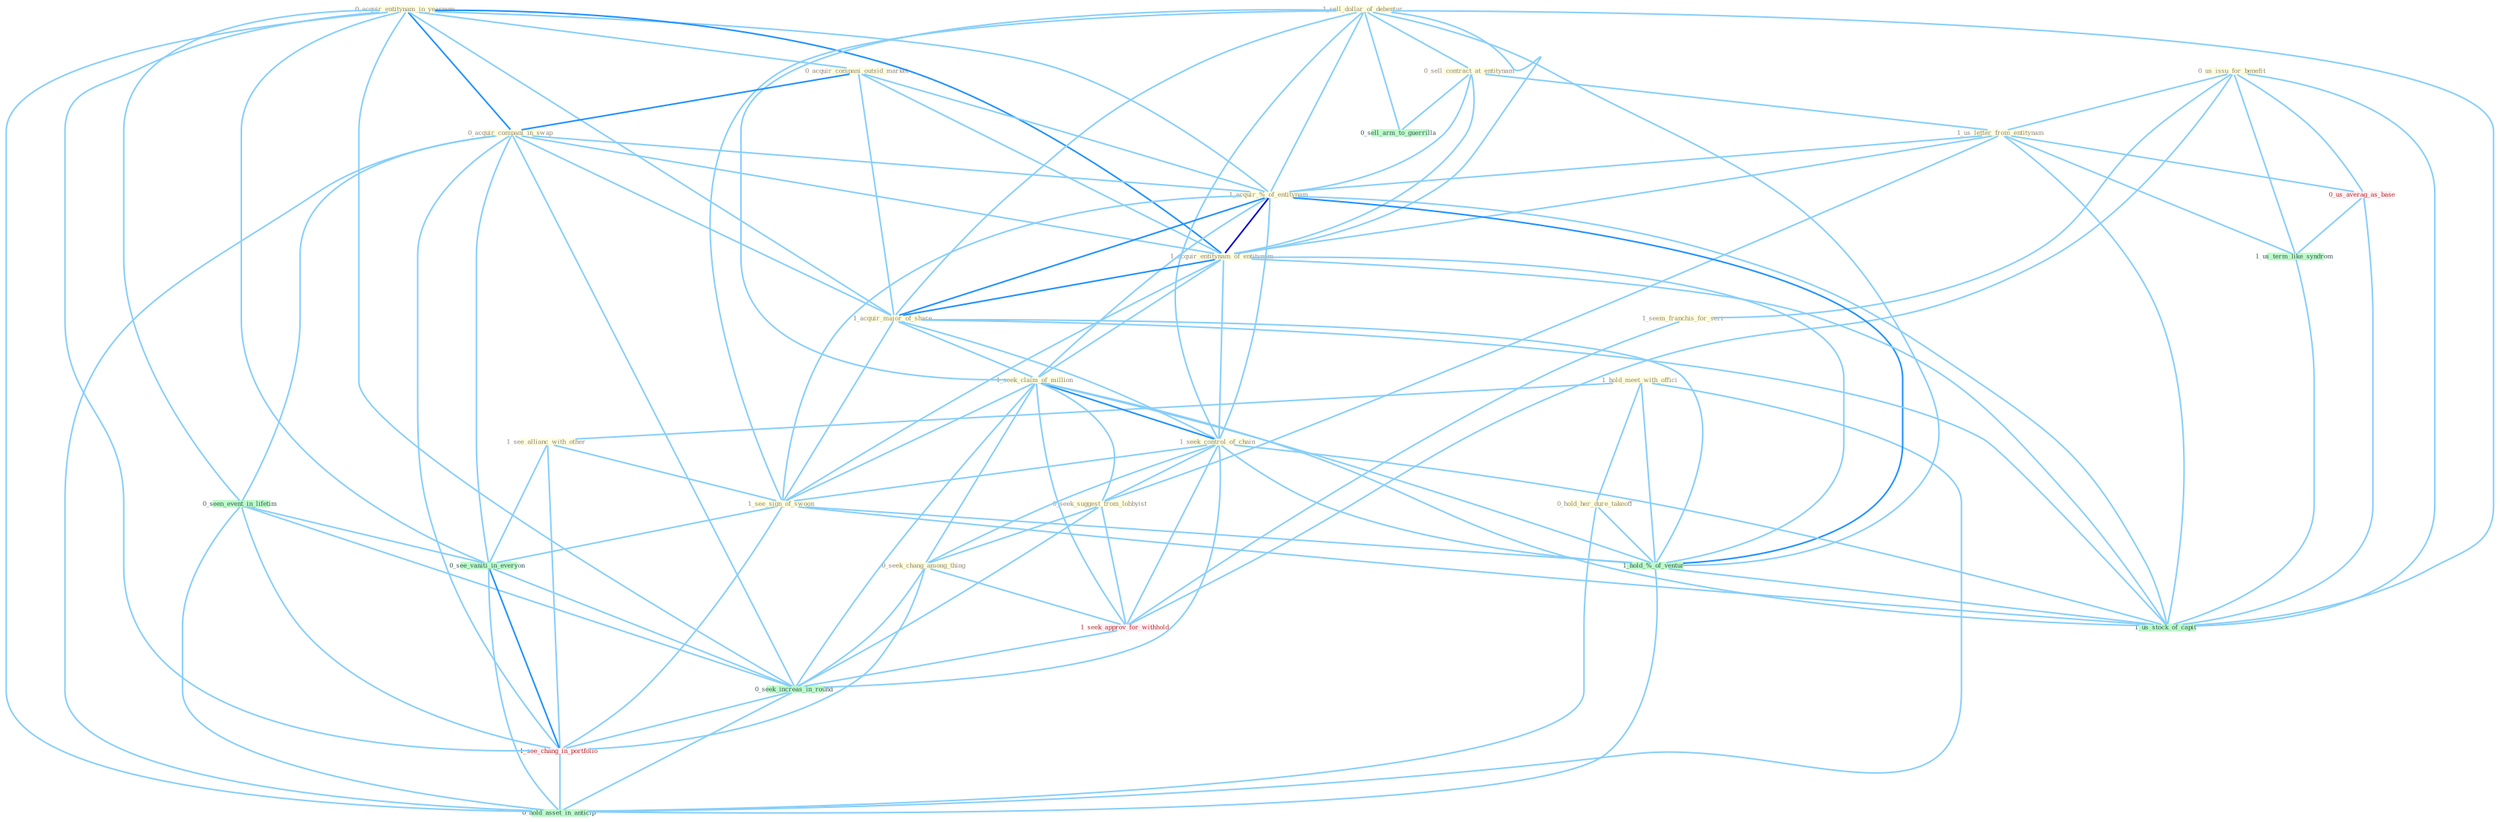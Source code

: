 Graph G{ 
    node
    [shape=polygon,style=filled,width=.5,height=.06,color="#BDFCC9",fixedsize=true,fontsize=4,
    fontcolor="#2f4f4f"];
    {node
    [color="#ffffe0", fontcolor="#8b7d6b"] "1_hold_meet_with_offici " "0_acquir_entitynam_in_yearnum " "1_sell_dollar_of_debentur " "0_acquir_compani_outsid_market " "0_us_issu_for_benefit " "0_acquir_compani_in_swap " "0_sell_contract_at_entitynam " "0_hold_her_dure_takeoff " "1_us_letter_from_entitynam " "1_acquir_%_of_entitynam " "1_see_allianc_with_other " "1_acquir_entitynam_of_entitynam " "1_acquir_major_of_share " "1_seek_claim_of_million " "1_seek_control_of_chain " "1_seem_franchis_for_seri " "1_see_sign_of_swoon " "0_seek_suggest_from_lobbyist " "0_seek_chang_among_thing "}
{node [color="#fff0f5", fontcolor="#b22222"] "0_us_averag_as_base " "1_seek_approv_for_withhold " "1_see_chang_in_portfolio "}
edge [color="#B0E2FF"];

	"1_hold_meet_with_offici " -- "0_hold_her_dure_takeoff " [w="1", color="#87cefa" ];
	"1_hold_meet_with_offici " -- "1_see_allianc_with_other " [w="1", color="#87cefa" ];
	"1_hold_meet_with_offici " -- "1_hold_%_of_ventur " [w="1", color="#87cefa" ];
	"1_hold_meet_with_offici " -- "0_hold_asset_in_anticip " [w="1", color="#87cefa" ];
	"0_acquir_entitynam_in_yearnum " -- "0_acquir_compani_outsid_market " [w="1", color="#87cefa" ];
	"0_acquir_entitynam_in_yearnum " -- "0_acquir_compani_in_swap " [w="2", color="#1e90ff" , len=0.8];
	"0_acquir_entitynam_in_yearnum " -- "1_acquir_%_of_entitynam " [w="1", color="#87cefa" ];
	"0_acquir_entitynam_in_yearnum " -- "1_acquir_entitynam_of_entitynam " [w="2", color="#1e90ff" , len=0.8];
	"0_acquir_entitynam_in_yearnum " -- "1_acquir_major_of_share " [w="1", color="#87cefa" ];
	"0_acquir_entitynam_in_yearnum " -- "0_seen_event_in_lifetim " [w="1", color="#87cefa" ];
	"0_acquir_entitynam_in_yearnum " -- "0_see_vaniti_in_everyon " [w="1", color="#87cefa" ];
	"0_acquir_entitynam_in_yearnum " -- "0_seek_increas_in_round " [w="1", color="#87cefa" ];
	"0_acquir_entitynam_in_yearnum " -- "1_see_chang_in_portfolio " [w="1", color="#87cefa" ];
	"0_acquir_entitynam_in_yearnum " -- "0_hold_asset_in_anticip " [w="1", color="#87cefa" ];
	"1_sell_dollar_of_debentur " -- "0_sell_contract_at_entitynam " [w="1", color="#87cefa" ];
	"1_sell_dollar_of_debentur " -- "1_acquir_%_of_entitynam " [w="1", color="#87cefa" ];
	"1_sell_dollar_of_debentur " -- "1_acquir_entitynam_of_entitynam " [w="1", color="#87cefa" ];
	"1_sell_dollar_of_debentur " -- "1_acquir_major_of_share " [w="1", color="#87cefa" ];
	"1_sell_dollar_of_debentur " -- "1_seek_claim_of_million " [w="1", color="#87cefa" ];
	"1_sell_dollar_of_debentur " -- "1_seek_control_of_chain " [w="1", color="#87cefa" ];
	"1_sell_dollar_of_debentur " -- "1_see_sign_of_swoon " [w="1", color="#87cefa" ];
	"1_sell_dollar_of_debentur " -- "1_hold_%_of_ventur " [w="1", color="#87cefa" ];
	"1_sell_dollar_of_debentur " -- "0_sell_arm_to_guerrilla " [w="1", color="#87cefa" ];
	"1_sell_dollar_of_debentur " -- "1_us_stock_of_capit " [w="1", color="#87cefa" ];
	"0_acquir_compani_outsid_market " -- "0_acquir_compani_in_swap " [w="2", color="#1e90ff" , len=0.8];
	"0_acquir_compani_outsid_market " -- "1_acquir_%_of_entitynam " [w="1", color="#87cefa" ];
	"0_acquir_compani_outsid_market " -- "1_acquir_entitynam_of_entitynam " [w="1", color="#87cefa" ];
	"0_acquir_compani_outsid_market " -- "1_acquir_major_of_share " [w="1", color="#87cefa" ];
	"0_us_issu_for_benefit " -- "1_us_letter_from_entitynam " [w="1", color="#87cefa" ];
	"0_us_issu_for_benefit " -- "1_seem_franchis_for_seri " [w="1", color="#87cefa" ];
	"0_us_issu_for_benefit " -- "0_us_averag_as_base " [w="1", color="#87cefa" ];
	"0_us_issu_for_benefit " -- "1_us_term_like_syndrom " [w="1", color="#87cefa" ];
	"0_us_issu_for_benefit " -- "1_seek_approv_for_withhold " [w="1", color="#87cefa" ];
	"0_us_issu_for_benefit " -- "1_us_stock_of_capit " [w="1", color="#87cefa" ];
	"0_acquir_compani_in_swap " -- "1_acquir_%_of_entitynam " [w="1", color="#87cefa" ];
	"0_acquir_compani_in_swap " -- "1_acquir_entitynam_of_entitynam " [w="1", color="#87cefa" ];
	"0_acquir_compani_in_swap " -- "1_acquir_major_of_share " [w="1", color="#87cefa" ];
	"0_acquir_compani_in_swap " -- "0_seen_event_in_lifetim " [w="1", color="#87cefa" ];
	"0_acquir_compani_in_swap " -- "0_see_vaniti_in_everyon " [w="1", color="#87cefa" ];
	"0_acquir_compani_in_swap " -- "0_seek_increas_in_round " [w="1", color="#87cefa" ];
	"0_acquir_compani_in_swap " -- "1_see_chang_in_portfolio " [w="1", color="#87cefa" ];
	"0_acquir_compani_in_swap " -- "0_hold_asset_in_anticip " [w="1", color="#87cefa" ];
	"0_sell_contract_at_entitynam " -- "1_us_letter_from_entitynam " [w="1", color="#87cefa" ];
	"0_sell_contract_at_entitynam " -- "1_acquir_%_of_entitynam " [w="1", color="#87cefa" ];
	"0_sell_contract_at_entitynam " -- "1_acquir_entitynam_of_entitynam " [w="1", color="#87cefa" ];
	"0_sell_contract_at_entitynam " -- "0_sell_arm_to_guerrilla " [w="1", color="#87cefa" ];
	"0_hold_her_dure_takeoff " -- "1_hold_%_of_ventur " [w="1", color="#87cefa" ];
	"0_hold_her_dure_takeoff " -- "0_hold_asset_in_anticip " [w="1", color="#87cefa" ];
	"1_us_letter_from_entitynam " -- "1_acquir_%_of_entitynam " [w="1", color="#87cefa" ];
	"1_us_letter_from_entitynam " -- "1_acquir_entitynam_of_entitynam " [w="1", color="#87cefa" ];
	"1_us_letter_from_entitynam " -- "0_seek_suggest_from_lobbyist " [w="1", color="#87cefa" ];
	"1_us_letter_from_entitynam " -- "0_us_averag_as_base " [w="1", color="#87cefa" ];
	"1_us_letter_from_entitynam " -- "1_us_term_like_syndrom " [w="1", color="#87cefa" ];
	"1_us_letter_from_entitynam " -- "1_us_stock_of_capit " [w="1", color="#87cefa" ];
	"1_acquir_%_of_entitynam " -- "1_acquir_entitynam_of_entitynam " [w="3", color="#0000cd" , len=0.6];
	"1_acquir_%_of_entitynam " -- "1_acquir_major_of_share " [w="2", color="#1e90ff" , len=0.8];
	"1_acquir_%_of_entitynam " -- "1_seek_claim_of_million " [w="1", color="#87cefa" ];
	"1_acquir_%_of_entitynam " -- "1_seek_control_of_chain " [w="1", color="#87cefa" ];
	"1_acquir_%_of_entitynam " -- "1_see_sign_of_swoon " [w="1", color="#87cefa" ];
	"1_acquir_%_of_entitynam " -- "1_hold_%_of_ventur " [w="2", color="#1e90ff" , len=0.8];
	"1_acquir_%_of_entitynam " -- "1_us_stock_of_capit " [w="1", color="#87cefa" ];
	"1_see_allianc_with_other " -- "1_see_sign_of_swoon " [w="1", color="#87cefa" ];
	"1_see_allianc_with_other " -- "0_see_vaniti_in_everyon " [w="1", color="#87cefa" ];
	"1_see_allianc_with_other " -- "1_see_chang_in_portfolio " [w="1", color="#87cefa" ];
	"1_acquir_entitynam_of_entitynam " -- "1_acquir_major_of_share " [w="2", color="#1e90ff" , len=0.8];
	"1_acquir_entitynam_of_entitynam " -- "1_seek_claim_of_million " [w="1", color="#87cefa" ];
	"1_acquir_entitynam_of_entitynam " -- "1_seek_control_of_chain " [w="1", color="#87cefa" ];
	"1_acquir_entitynam_of_entitynam " -- "1_see_sign_of_swoon " [w="1", color="#87cefa" ];
	"1_acquir_entitynam_of_entitynam " -- "1_hold_%_of_ventur " [w="1", color="#87cefa" ];
	"1_acquir_entitynam_of_entitynam " -- "1_us_stock_of_capit " [w="1", color="#87cefa" ];
	"1_acquir_major_of_share " -- "1_seek_claim_of_million " [w="1", color="#87cefa" ];
	"1_acquir_major_of_share " -- "1_seek_control_of_chain " [w="1", color="#87cefa" ];
	"1_acquir_major_of_share " -- "1_see_sign_of_swoon " [w="1", color="#87cefa" ];
	"1_acquir_major_of_share " -- "1_hold_%_of_ventur " [w="1", color="#87cefa" ];
	"1_acquir_major_of_share " -- "1_us_stock_of_capit " [w="1", color="#87cefa" ];
	"1_seek_claim_of_million " -- "1_seek_control_of_chain " [w="2", color="#1e90ff" , len=0.8];
	"1_seek_claim_of_million " -- "1_see_sign_of_swoon " [w="1", color="#87cefa" ];
	"1_seek_claim_of_million " -- "0_seek_suggest_from_lobbyist " [w="1", color="#87cefa" ];
	"1_seek_claim_of_million " -- "0_seek_chang_among_thing " [w="1", color="#87cefa" ];
	"1_seek_claim_of_million " -- "1_seek_approv_for_withhold " [w="1", color="#87cefa" ];
	"1_seek_claim_of_million " -- "1_hold_%_of_ventur " [w="1", color="#87cefa" ];
	"1_seek_claim_of_million " -- "0_seek_increas_in_round " [w="1", color="#87cefa" ];
	"1_seek_claim_of_million " -- "1_us_stock_of_capit " [w="1", color="#87cefa" ];
	"1_seek_control_of_chain " -- "1_see_sign_of_swoon " [w="1", color="#87cefa" ];
	"1_seek_control_of_chain " -- "0_seek_suggest_from_lobbyist " [w="1", color="#87cefa" ];
	"1_seek_control_of_chain " -- "0_seek_chang_among_thing " [w="1", color="#87cefa" ];
	"1_seek_control_of_chain " -- "1_seek_approv_for_withhold " [w="1", color="#87cefa" ];
	"1_seek_control_of_chain " -- "1_hold_%_of_ventur " [w="1", color="#87cefa" ];
	"1_seek_control_of_chain " -- "0_seek_increas_in_round " [w="1", color="#87cefa" ];
	"1_seek_control_of_chain " -- "1_us_stock_of_capit " [w="1", color="#87cefa" ];
	"1_seem_franchis_for_seri " -- "1_seek_approv_for_withhold " [w="1", color="#87cefa" ];
	"1_see_sign_of_swoon " -- "1_hold_%_of_ventur " [w="1", color="#87cefa" ];
	"1_see_sign_of_swoon " -- "0_see_vaniti_in_everyon " [w="1", color="#87cefa" ];
	"1_see_sign_of_swoon " -- "1_us_stock_of_capit " [w="1", color="#87cefa" ];
	"1_see_sign_of_swoon " -- "1_see_chang_in_portfolio " [w="1", color="#87cefa" ];
	"0_seek_suggest_from_lobbyist " -- "0_seek_chang_among_thing " [w="1", color="#87cefa" ];
	"0_seek_suggest_from_lobbyist " -- "1_seek_approv_for_withhold " [w="1", color="#87cefa" ];
	"0_seek_suggest_from_lobbyist " -- "0_seek_increas_in_round " [w="1", color="#87cefa" ];
	"0_seek_chang_among_thing " -- "1_seek_approv_for_withhold " [w="1", color="#87cefa" ];
	"0_seek_chang_among_thing " -- "0_seek_increas_in_round " [w="1", color="#87cefa" ];
	"0_seek_chang_among_thing " -- "1_see_chang_in_portfolio " [w="1", color="#87cefa" ];
	"0_seen_event_in_lifetim " -- "0_see_vaniti_in_everyon " [w="1", color="#87cefa" ];
	"0_seen_event_in_lifetim " -- "0_seek_increas_in_round " [w="1", color="#87cefa" ];
	"0_seen_event_in_lifetim " -- "1_see_chang_in_portfolio " [w="1", color="#87cefa" ];
	"0_seen_event_in_lifetim " -- "0_hold_asset_in_anticip " [w="1", color="#87cefa" ];
	"0_us_averag_as_base " -- "1_us_term_like_syndrom " [w="1", color="#87cefa" ];
	"0_us_averag_as_base " -- "1_us_stock_of_capit " [w="1", color="#87cefa" ];
	"1_us_term_like_syndrom " -- "1_us_stock_of_capit " [w="1", color="#87cefa" ];
	"1_seek_approv_for_withhold " -- "0_seek_increas_in_round " [w="1", color="#87cefa" ];
	"1_hold_%_of_ventur " -- "1_us_stock_of_capit " [w="1", color="#87cefa" ];
	"1_hold_%_of_ventur " -- "0_hold_asset_in_anticip " [w="1", color="#87cefa" ];
	"0_see_vaniti_in_everyon " -- "0_seek_increas_in_round " [w="1", color="#87cefa" ];
	"0_see_vaniti_in_everyon " -- "1_see_chang_in_portfolio " [w="2", color="#1e90ff" , len=0.8];
	"0_see_vaniti_in_everyon " -- "0_hold_asset_in_anticip " [w="1", color="#87cefa" ];
	"0_seek_increas_in_round " -- "1_see_chang_in_portfolio " [w="1", color="#87cefa" ];
	"0_seek_increas_in_round " -- "0_hold_asset_in_anticip " [w="1", color="#87cefa" ];
	"1_see_chang_in_portfolio " -- "0_hold_asset_in_anticip " [w="1", color="#87cefa" ];
}